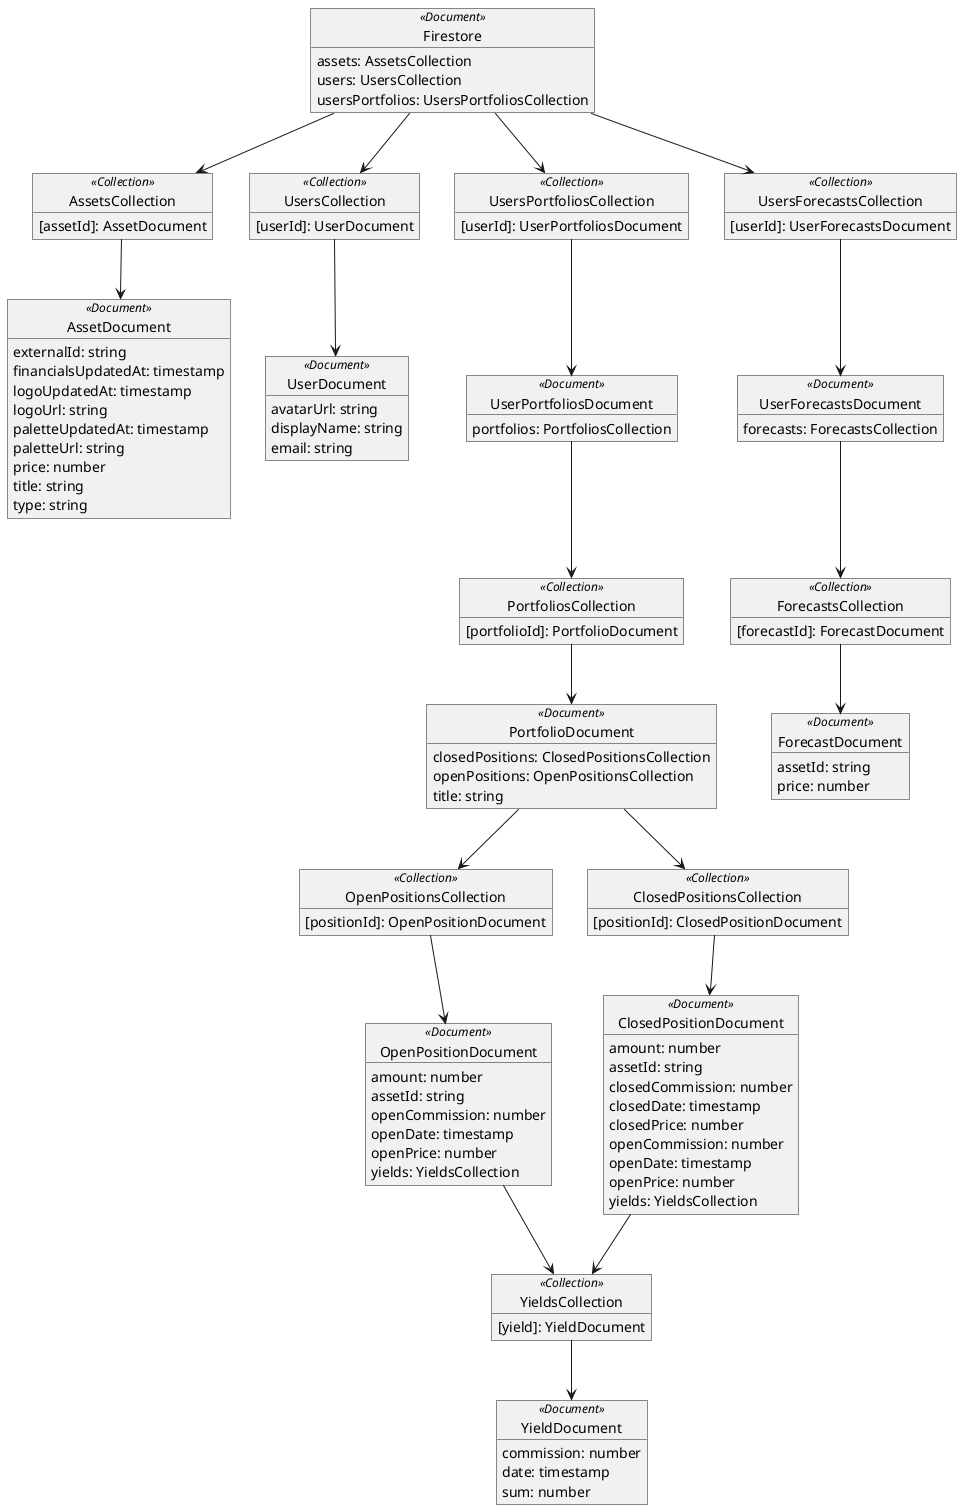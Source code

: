 @startuml

object Firestore <<Document>> {
    assets: AssetsCollection
    users: UsersCollection
    usersPortfolios: UsersPortfoliosCollection
}

object AssetsCollection <<Collection>> {
    [assetId]: AssetDocument
}

object AssetDocument <<Document>> {
    externalId: string
    financialsUpdatedAt: timestamp
    logoUpdatedAt: timestamp
    logoUrl: string
    paletteUpdatedAt: timestamp
    paletteUrl: string
    price: number
    title: string
    type: string
}

object UsersCollection <<Collection>> {
    [userId]: UserDocument
}

object UserDocument <<Document>> {
    avatarUrl: string
    displayName: string
    email: string
}

object UsersPortfoliosCollection <<Collection>> {
    [userId]: UserPortfoliosDocument
}

object UserPortfoliosDocument <<Document>> {
    portfolios: PortfoliosCollection
}

object PortfoliosCollection <<Collection>> {
    [portfolioId]: PortfolioDocument
}

object PortfolioDocument <<Document>> {
    closedPositions: ClosedPositionsCollection
    openPositions: OpenPositionsCollection
    title: string
}

object OpenPositionsCollection <<Collection>> {
    [positionId]: OpenPositionDocument
}

object OpenPositionDocument <<Document>> {
    amount: number
    assetId: string
    openCommission: number
    openDate: timestamp
    openPrice: number
    yields: YieldsCollection
}

object ClosedPositionsCollection <<Collection>> {
    [positionId]: ClosedPositionDocument
}

object ClosedPositionDocument <<Document>> {
    amount: number
    assetId: string
    closedCommission: number
    closedDate: timestamp
    closedPrice: number
    openCommission: number
    openDate: timestamp
    openPrice: number
    yields: YieldsCollection
}

object YieldsCollection <<Collection>> {
    [yield]: YieldDocument
}

object YieldDocument <<Document>> {
    commission: number
    date: timestamp
    sum: number
}

object UsersForecastsCollection <<Collection>> {
    [userId]: UserForecastsDocument
}

object UserForecastsDocument <<Document>> {
    forecasts: ForecastsCollection
}

object ForecastsCollection <<Collection>> {
    [forecastId]: ForecastDocument
}

object ForecastDocument <<Document>> {
    assetId: string
    price: number
}

Firestore --> AssetsCollection
AssetsCollection --> AssetDocument

Firestore --> UsersCollection
UsersCollection --> UserDocument

Firestore --> UsersPortfoliosCollection
UsersPortfoliosCollection --> UserPortfoliosDocument
UserPortfoliosDocument --> PortfoliosCollection
PortfoliosCollection --> PortfolioDocument
PortfolioDocument --> OpenPositionsCollection
OpenPositionsCollection --> OpenPositionDocument
PortfolioDocument --> ClosedPositionsCollection
ClosedPositionsCollection --> ClosedPositionDocument
OpenPositionDocument --> YieldsCollection
ClosedPositionDocument --> YieldsCollection
YieldsCollection --> YieldDocument

Firestore --> UsersForecastsCollection
UsersForecastsCollection --> UserForecastsDocument
UserForecastsDocument --> ForecastsCollection
ForecastsCollection --> ForecastDocument

@enduml
